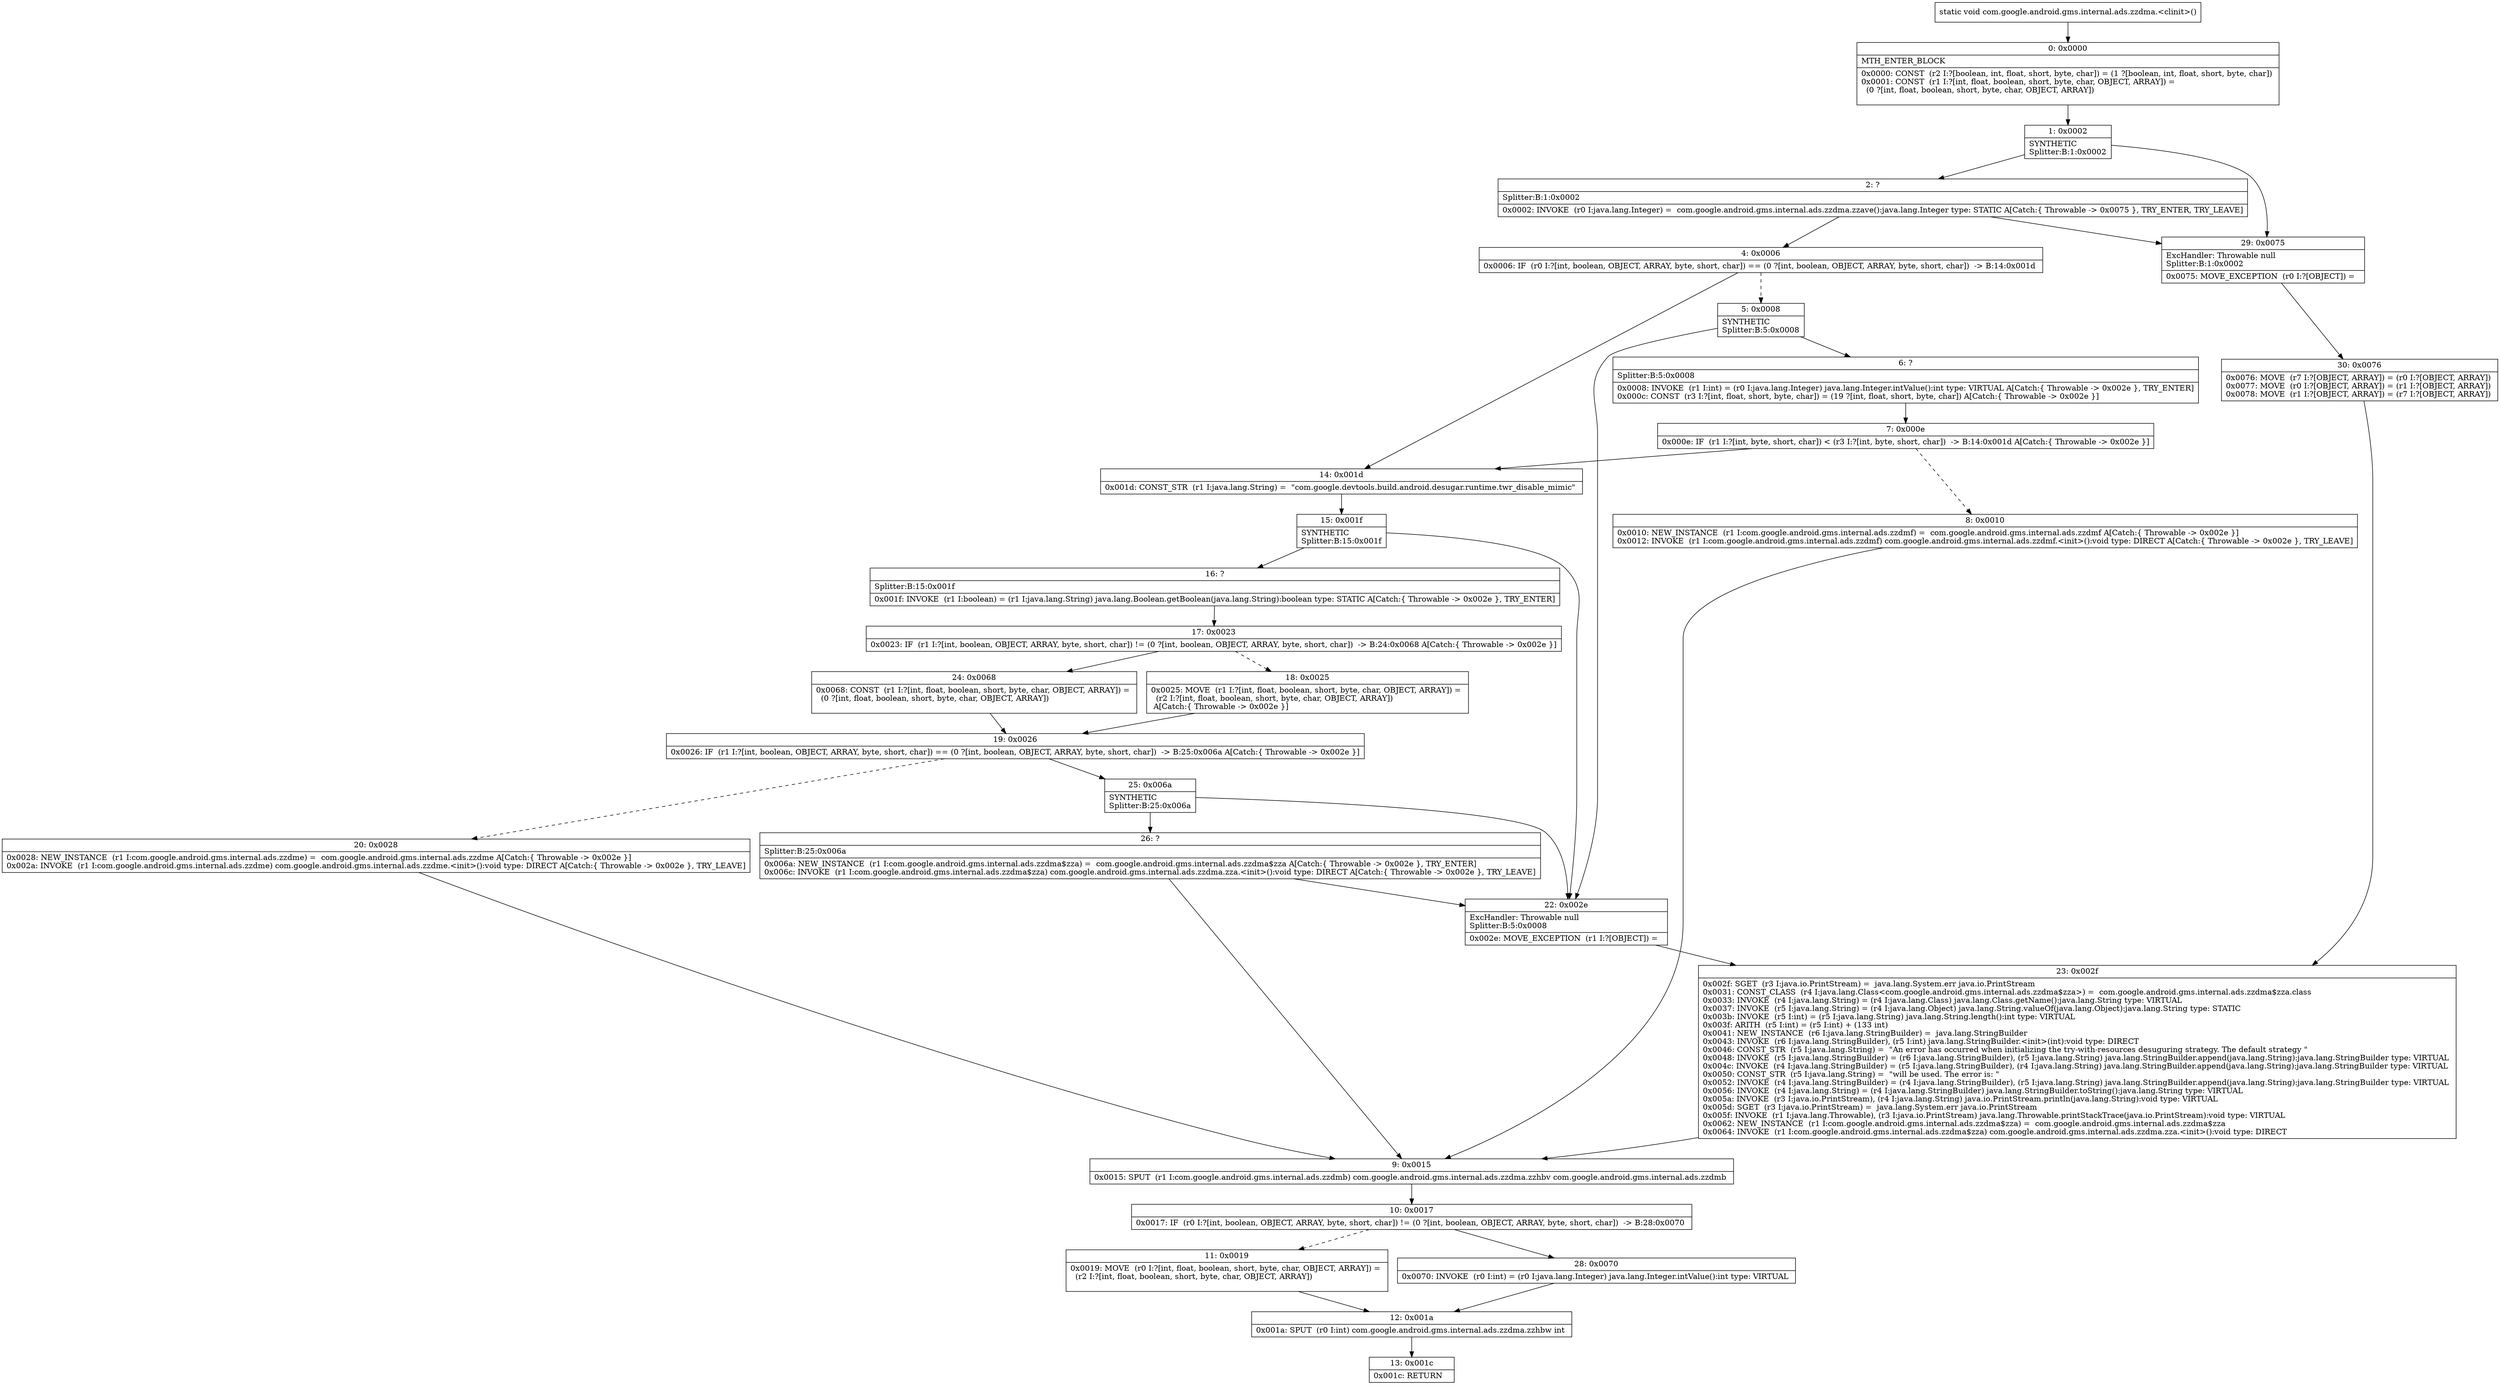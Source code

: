 digraph "CFG forcom.google.android.gms.internal.ads.zzdma.\<clinit\>()V" {
Node_0 [shape=record,label="{0\:\ 0x0000|MTH_ENTER_BLOCK\l|0x0000: CONST  (r2 I:?[boolean, int, float, short, byte, char]) = (1 ?[boolean, int, float, short, byte, char]) \l0x0001: CONST  (r1 I:?[int, float, boolean, short, byte, char, OBJECT, ARRAY]) = \l  (0 ?[int, float, boolean, short, byte, char, OBJECT, ARRAY])\l \l}"];
Node_1 [shape=record,label="{1\:\ 0x0002|SYNTHETIC\lSplitter:B:1:0x0002\l}"];
Node_2 [shape=record,label="{2\:\ ?|Splitter:B:1:0x0002\l|0x0002: INVOKE  (r0 I:java.lang.Integer) =  com.google.android.gms.internal.ads.zzdma.zzave():java.lang.Integer type: STATIC A[Catch:\{ Throwable \-\> 0x0075 \}, TRY_ENTER, TRY_LEAVE]\l}"];
Node_4 [shape=record,label="{4\:\ 0x0006|0x0006: IF  (r0 I:?[int, boolean, OBJECT, ARRAY, byte, short, char]) == (0 ?[int, boolean, OBJECT, ARRAY, byte, short, char])  \-\> B:14:0x001d \l}"];
Node_5 [shape=record,label="{5\:\ 0x0008|SYNTHETIC\lSplitter:B:5:0x0008\l}"];
Node_6 [shape=record,label="{6\:\ ?|Splitter:B:5:0x0008\l|0x0008: INVOKE  (r1 I:int) = (r0 I:java.lang.Integer) java.lang.Integer.intValue():int type: VIRTUAL A[Catch:\{ Throwable \-\> 0x002e \}, TRY_ENTER]\l0x000c: CONST  (r3 I:?[int, float, short, byte, char]) = (19 ?[int, float, short, byte, char]) A[Catch:\{ Throwable \-\> 0x002e \}]\l}"];
Node_7 [shape=record,label="{7\:\ 0x000e|0x000e: IF  (r1 I:?[int, byte, short, char]) \< (r3 I:?[int, byte, short, char])  \-\> B:14:0x001d A[Catch:\{ Throwable \-\> 0x002e \}]\l}"];
Node_8 [shape=record,label="{8\:\ 0x0010|0x0010: NEW_INSTANCE  (r1 I:com.google.android.gms.internal.ads.zzdmf) =  com.google.android.gms.internal.ads.zzdmf A[Catch:\{ Throwable \-\> 0x002e \}]\l0x0012: INVOKE  (r1 I:com.google.android.gms.internal.ads.zzdmf) com.google.android.gms.internal.ads.zzdmf.\<init\>():void type: DIRECT A[Catch:\{ Throwable \-\> 0x002e \}, TRY_LEAVE]\l}"];
Node_9 [shape=record,label="{9\:\ 0x0015|0x0015: SPUT  (r1 I:com.google.android.gms.internal.ads.zzdmb) com.google.android.gms.internal.ads.zzdma.zzhbv com.google.android.gms.internal.ads.zzdmb \l}"];
Node_10 [shape=record,label="{10\:\ 0x0017|0x0017: IF  (r0 I:?[int, boolean, OBJECT, ARRAY, byte, short, char]) != (0 ?[int, boolean, OBJECT, ARRAY, byte, short, char])  \-\> B:28:0x0070 \l}"];
Node_11 [shape=record,label="{11\:\ 0x0019|0x0019: MOVE  (r0 I:?[int, float, boolean, short, byte, char, OBJECT, ARRAY]) = \l  (r2 I:?[int, float, boolean, short, byte, char, OBJECT, ARRAY])\l \l}"];
Node_12 [shape=record,label="{12\:\ 0x001a|0x001a: SPUT  (r0 I:int) com.google.android.gms.internal.ads.zzdma.zzhbw int \l}"];
Node_13 [shape=record,label="{13\:\ 0x001c|0x001c: RETURN   \l}"];
Node_14 [shape=record,label="{14\:\ 0x001d|0x001d: CONST_STR  (r1 I:java.lang.String) =  \"com.google.devtools.build.android.desugar.runtime.twr_disable_mimic\" \l}"];
Node_15 [shape=record,label="{15\:\ 0x001f|SYNTHETIC\lSplitter:B:15:0x001f\l}"];
Node_16 [shape=record,label="{16\:\ ?|Splitter:B:15:0x001f\l|0x001f: INVOKE  (r1 I:boolean) = (r1 I:java.lang.String) java.lang.Boolean.getBoolean(java.lang.String):boolean type: STATIC A[Catch:\{ Throwable \-\> 0x002e \}, TRY_ENTER]\l}"];
Node_17 [shape=record,label="{17\:\ 0x0023|0x0023: IF  (r1 I:?[int, boolean, OBJECT, ARRAY, byte, short, char]) != (0 ?[int, boolean, OBJECT, ARRAY, byte, short, char])  \-\> B:24:0x0068 A[Catch:\{ Throwable \-\> 0x002e \}]\l}"];
Node_18 [shape=record,label="{18\:\ 0x0025|0x0025: MOVE  (r1 I:?[int, float, boolean, short, byte, char, OBJECT, ARRAY]) = \l  (r2 I:?[int, float, boolean, short, byte, char, OBJECT, ARRAY])\l A[Catch:\{ Throwable \-\> 0x002e \}]\l}"];
Node_19 [shape=record,label="{19\:\ 0x0026|0x0026: IF  (r1 I:?[int, boolean, OBJECT, ARRAY, byte, short, char]) == (0 ?[int, boolean, OBJECT, ARRAY, byte, short, char])  \-\> B:25:0x006a A[Catch:\{ Throwable \-\> 0x002e \}]\l}"];
Node_20 [shape=record,label="{20\:\ 0x0028|0x0028: NEW_INSTANCE  (r1 I:com.google.android.gms.internal.ads.zzdme) =  com.google.android.gms.internal.ads.zzdme A[Catch:\{ Throwable \-\> 0x002e \}]\l0x002a: INVOKE  (r1 I:com.google.android.gms.internal.ads.zzdme) com.google.android.gms.internal.ads.zzdme.\<init\>():void type: DIRECT A[Catch:\{ Throwable \-\> 0x002e \}, TRY_LEAVE]\l}"];
Node_22 [shape=record,label="{22\:\ 0x002e|ExcHandler: Throwable null\lSplitter:B:5:0x0008\l|0x002e: MOVE_EXCEPTION  (r1 I:?[OBJECT]) =  \l}"];
Node_23 [shape=record,label="{23\:\ 0x002f|0x002f: SGET  (r3 I:java.io.PrintStream) =  java.lang.System.err java.io.PrintStream \l0x0031: CONST_CLASS  (r4 I:java.lang.Class\<com.google.android.gms.internal.ads.zzdma$zza\>) =  com.google.android.gms.internal.ads.zzdma$zza.class \l0x0033: INVOKE  (r4 I:java.lang.String) = (r4 I:java.lang.Class) java.lang.Class.getName():java.lang.String type: VIRTUAL \l0x0037: INVOKE  (r5 I:java.lang.String) = (r4 I:java.lang.Object) java.lang.String.valueOf(java.lang.Object):java.lang.String type: STATIC \l0x003b: INVOKE  (r5 I:int) = (r5 I:java.lang.String) java.lang.String.length():int type: VIRTUAL \l0x003f: ARITH  (r5 I:int) = (r5 I:int) + (133 int) \l0x0041: NEW_INSTANCE  (r6 I:java.lang.StringBuilder) =  java.lang.StringBuilder \l0x0043: INVOKE  (r6 I:java.lang.StringBuilder), (r5 I:int) java.lang.StringBuilder.\<init\>(int):void type: DIRECT \l0x0046: CONST_STR  (r5 I:java.lang.String) =  \"An error has occurred when initializing the try\-with\-resources desuguring strategy. The default strategy \" \l0x0048: INVOKE  (r5 I:java.lang.StringBuilder) = (r6 I:java.lang.StringBuilder), (r5 I:java.lang.String) java.lang.StringBuilder.append(java.lang.String):java.lang.StringBuilder type: VIRTUAL \l0x004c: INVOKE  (r4 I:java.lang.StringBuilder) = (r5 I:java.lang.StringBuilder), (r4 I:java.lang.String) java.lang.StringBuilder.append(java.lang.String):java.lang.StringBuilder type: VIRTUAL \l0x0050: CONST_STR  (r5 I:java.lang.String) =  \"will be used. The error is: \" \l0x0052: INVOKE  (r4 I:java.lang.StringBuilder) = (r4 I:java.lang.StringBuilder), (r5 I:java.lang.String) java.lang.StringBuilder.append(java.lang.String):java.lang.StringBuilder type: VIRTUAL \l0x0056: INVOKE  (r4 I:java.lang.String) = (r4 I:java.lang.StringBuilder) java.lang.StringBuilder.toString():java.lang.String type: VIRTUAL \l0x005a: INVOKE  (r3 I:java.io.PrintStream), (r4 I:java.lang.String) java.io.PrintStream.println(java.lang.String):void type: VIRTUAL \l0x005d: SGET  (r3 I:java.io.PrintStream) =  java.lang.System.err java.io.PrintStream \l0x005f: INVOKE  (r1 I:java.lang.Throwable), (r3 I:java.io.PrintStream) java.lang.Throwable.printStackTrace(java.io.PrintStream):void type: VIRTUAL \l0x0062: NEW_INSTANCE  (r1 I:com.google.android.gms.internal.ads.zzdma$zza) =  com.google.android.gms.internal.ads.zzdma$zza \l0x0064: INVOKE  (r1 I:com.google.android.gms.internal.ads.zzdma$zza) com.google.android.gms.internal.ads.zzdma.zza.\<init\>():void type: DIRECT \l}"];
Node_24 [shape=record,label="{24\:\ 0x0068|0x0068: CONST  (r1 I:?[int, float, boolean, short, byte, char, OBJECT, ARRAY]) = \l  (0 ?[int, float, boolean, short, byte, char, OBJECT, ARRAY])\l \l}"];
Node_25 [shape=record,label="{25\:\ 0x006a|SYNTHETIC\lSplitter:B:25:0x006a\l}"];
Node_26 [shape=record,label="{26\:\ ?|Splitter:B:25:0x006a\l|0x006a: NEW_INSTANCE  (r1 I:com.google.android.gms.internal.ads.zzdma$zza) =  com.google.android.gms.internal.ads.zzdma$zza A[Catch:\{ Throwable \-\> 0x002e \}, TRY_ENTER]\l0x006c: INVOKE  (r1 I:com.google.android.gms.internal.ads.zzdma$zza) com.google.android.gms.internal.ads.zzdma.zza.\<init\>():void type: DIRECT A[Catch:\{ Throwable \-\> 0x002e \}, TRY_LEAVE]\l}"];
Node_28 [shape=record,label="{28\:\ 0x0070|0x0070: INVOKE  (r0 I:int) = (r0 I:java.lang.Integer) java.lang.Integer.intValue():int type: VIRTUAL \l}"];
Node_29 [shape=record,label="{29\:\ 0x0075|ExcHandler: Throwable null\lSplitter:B:1:0x0002\l|0x0075: MOVE_EXCEPTION  (r0 I:?[OBJECT]) =  \l}"];
Node_30 [shape=record,label="{30\:\ 0x0076|0x0076: MOVE  (r7 I:?[OBJECT, ARRAY]) = (r0 I:?[OBJECT, ARRAY]) \l0x0077: MOVE  (r0 I:?[OBJECT, ARRAY]) = (r1 I:?[OBJECT, ARRAY]) \l0x0078: MOVE  (r1 I:?[OBJECT, ARRAY]) = (r7 I:?[OBJECT, ARRAY]) \l}"];
MethodNode[shape=record,label="{static void com.google.android.gms.internal.ads.zzdma.\<clinit\>() }"];
MethodNode -> Node_0;
Node_0 -> Node_1;
Node_1 -> Node_2;
Node_1 -> Node_29;
Node_2 -> Node_29;
Node_2 -> Node_4;
Node_4 -> Node_5[style=dashed];
Node_4 -> Node_14;
Node_5 -> Node_6;
Node_5 -> Node_22;
Node_6 -> Node_7;
Node_7 -> Node_8[style=dashed];
Node_7 -> Node_14;
Node_8 -> Node_9;
Node_9 -> Node_10;
Node_10 -> Node_11[style=dashed];
Node_10 -> Node_28;
Node_11 -> Node_12;
Node_12 -> Node_13;
Node_14 -> Node_15;
Node_15 -> Node_16;
Node_15 -> Node_22;
Node_16 -> Node_17;
Node_17 -> Node_18[style=dashed];
Node_17 -> Node_24;
Node_18 -> Node_19;
Node_19 -> Node_20[style=dashed];
Node_19 -> Node_25;
Node_20 -> Node_9;
Node_22 -> Node_23;
Node_23 -> Node_9;
Node_24 -> Node_19;
Node_25 -> Node_26;
Node_25 -> Node_22;
Node_26 -> Node_22;
Node_26 -> Node_9;
Node_28 -> Node_12;
Node_29 -> Node_30;
Node_30 -> Node_23;
}

